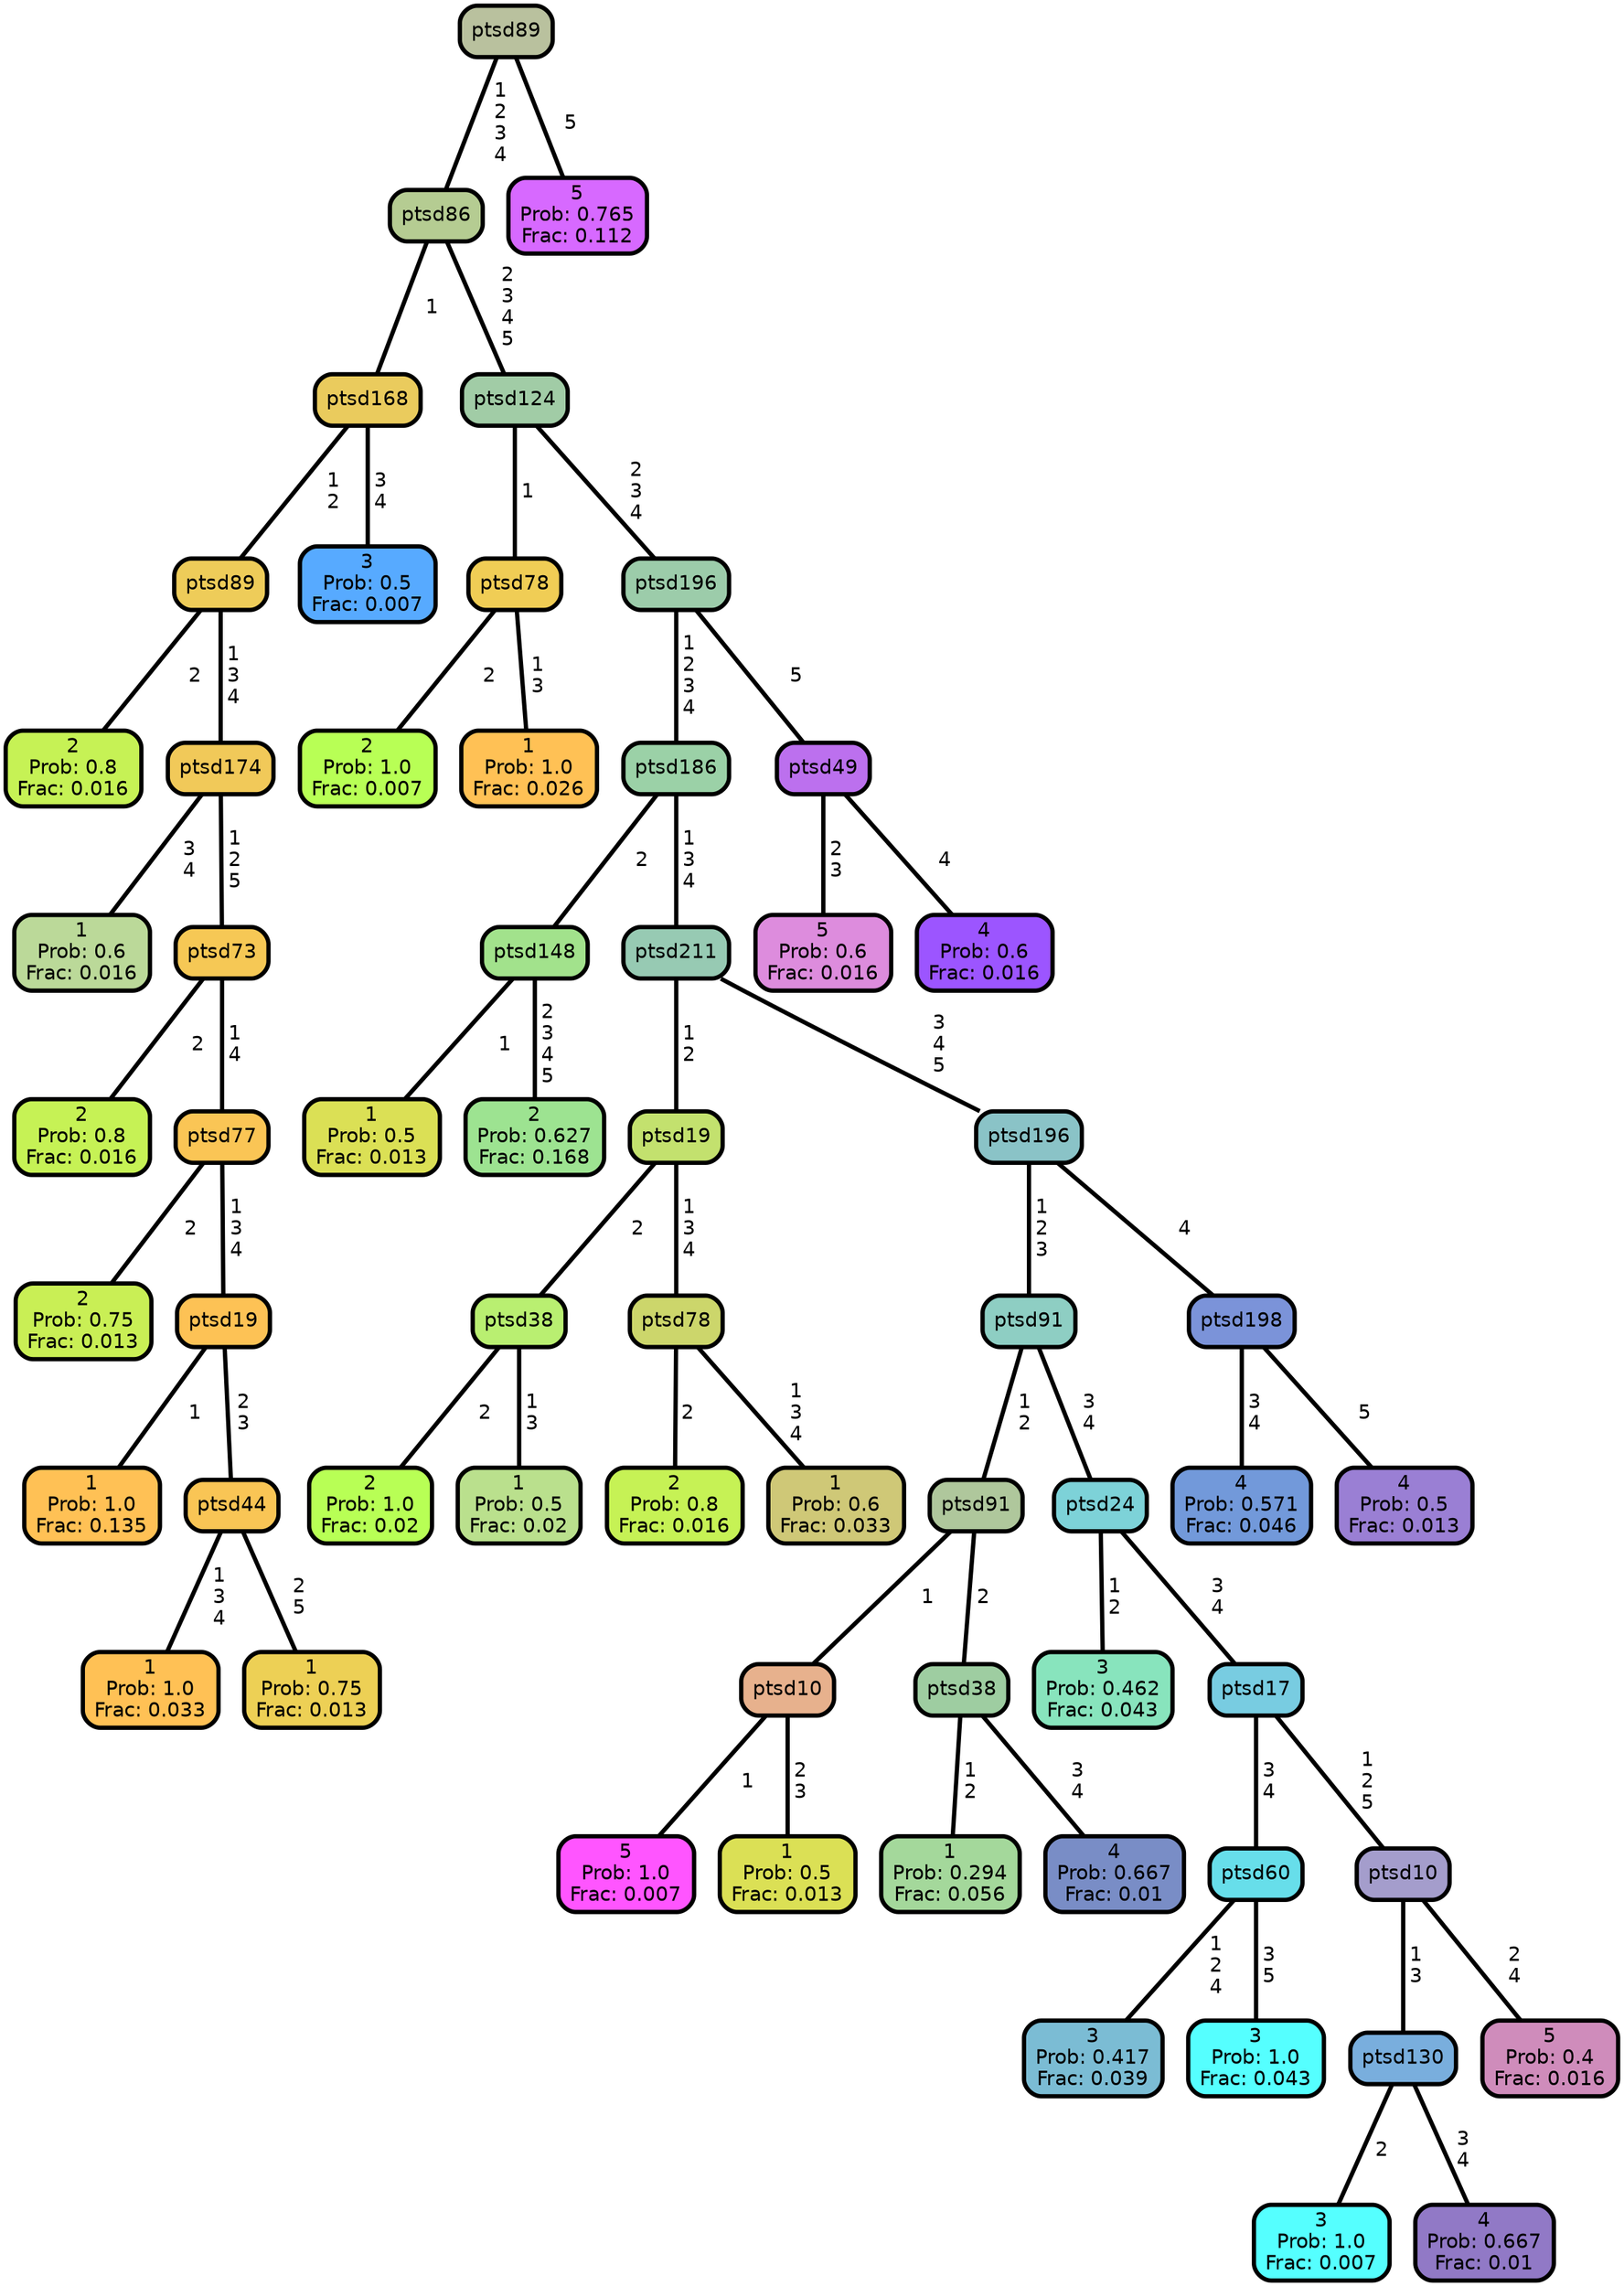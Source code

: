 graph Tree {
node [shape=box, style="filled, rounded",color="black",penwidth="3",fontcolor="black",                 fontname=helvetica] ;
graph [ranksep="0 equally", splines=straight,                 bgcolor=transparent, dpi=60] ;
edge [fontname=helvetica, color=black] ;
0 [label="2
Prob: 0.8
Frac: 0.016", fillcolor="#c6f255"] ;
1 [label="ptsd89",href=".//ptsd89.svg", fillcolor="#eecc59"] ;
2 [label="1
Prob: 0.6
Frac: 0.016", fillcolor="#bbd999"] ;
3 [label="ptsd174",href=".//ptsd174.svg", fillcolor="#f1c959"] ;
4 [label="2
Prob: 0.8
Frac: 0.016", fillcolor="#c6f255"] ;
5 [label="ptsd73",href=".//ptsd73.svg", fillcolor="#f6c855"] ;
6 [label="2
Prob: 0.75
Frac: 0.013", fillcolor="#c9ef55"] ;
7 [label="ptsd77",href=".//ptsd77.svg", fillcolor="#fac555"] ;
8 [label="1
Prob: 1.0
Frac: 0.135", fillcolor="#ffc155"] ;
9 [label="ptsd19",href=".//ptsd19.svg", fillcolor="#fdc255"] ;
10 [label="1
Prob: 1.0
Frac: 0.033", fillcolor="#ffc155"] ;
11 [label="ptsd44",href=".//ptsd44.svg", fillcolor="#f9c555"] ;
12 [label="1
Prob: 0.75
Frac: 0.013", fillcolor="#edd055"] ;
13 [label="ptsd168",href=".//ptsd168.svg", fillcolor="#eacb5d"] ;
14 [label="3
Prob: 0.5
Frac: 0.007", fillcolor="#57aaff"] ;
15 [label="ptsd86",href=".//ptsd86.svg", fillcolor="#b5cc92"] ;
16 [label="2
Prob: 1.0
Frac: 0.007", fillcolor="#b8ff55"] ;
17 [label="ptsd78",href=".//ptsd78.svg", fillcolor="#f0cd55"] ;
18 [label="1
Prob: 1.0
Frac: 0.026", fillcolor="#ffc155"] ;
19 [label="ptsd124",href=".//ptsd124.svg", fillcolor="#a1cca6"] ;
20 [label="1
Prob: 0.5
Frac: 0.013", fillcolor="#dbe055"] ;
21 [label="ptsd148",href=".//ptsd148.svg", fillcolor="#a2e28c"] ;
22 [label="2
Prob: 0.627
Frac: 0.168", fillcolor="#9de391"] ;
23 [label="ptsd186",href=".//ptsd186.svg", fillcolor="#9bd1a7"] ;
24 [label="2
Prob: 1.0
Frac: 0.02", fillcolor="#b8ff55"] ;
25 [label="ptsd38",href=".//ptsd38.svg", fillcolor="#b9ef71"] ;
26 [label="1
Prob: 0.5
Frac: 0.02", fillcolor="#bae08d"] ;
27 [label="ptsd19",href=".//ptsd19.svg", fillcolor="#c3e16e"] ;
28 [label="2
Prob: 0.8
Frac: 0.016", fillcolor="#c6f255"] ;
29 [label="ptsd78",href=".//ptsd78.svg", fillcolor="#ccd66b"] ;
30 [label="1
Prob: 0.6
Frac: 0.033", fillcolor="#cfc877"] ;
31 [label="ptsd211",href=".//ptsd211.svg", fillcolor="#97cab3"] ;
32 [label="5
Prob: 1.0
Frac: 0.007", fillcolor="#ff55ff"] ;
33 [label="ptsd10",href=".//ptsd10.svg", fillcolor="#e7b18d"] ;
34 [label="1
Prob: 0.5
Frac: 0.013", fillcolor="#dbe055"] ;
35 [label="ptsd91",href=".//ptsd91.svg", fillcolor="#afc79c"] ;
36 [label="1
Prob: 0.294
Frac: 0.056", fillcolor="#a4d89b"] ;
37 [label="ptsd38",href=".//ptsd38.svg", fillcolor="#9ecda1"] ;
38 [label="4
Prob: 0.667
Frac: 0.01", fillcolor="#798dc6"] ;
39 [label="ptsd91",href=".//ptsd91.svg", fillcolor="#8ecec3"] ;
40 [label="3
Prob: 0.462
Frac: 0.043", fillcolor="#88e4bd"] ;
41 [label="ptsd24",href=".//ptsd24.svg", fillcolor="#7dd2d8"] ;
42 [label="3
Prob: 0.417
Frac: 0.039", fillcolor="#7bbcd4"] ;
43 [label="ptsd60",href=".//ptsd60.svg", fillcolor="#67deea"] ;
44 [label="3
Prob: 1.0
Frac: 0.043", fillcolor="#55ffff"] ;
45 [label="ptsd17",href=".//ptsd17.svg", fillcolor="#78cce1"] ;
46 [label="3
Prob: 1.0
Frac: 0.007", fillcolor="#55ffff"] ;
47 [label="ptsd130",href=".//ptsd130.svg", fillcolor="#79aedd"] ;
48 [label="4
Prob: 0.667
Frac: 0.01", fillcolor="#9179c6"] ;
49 [label="ptsd10",href=".//ptsd10.svg", fillcolor="#a49dcc"] ;
50 [label="5
Prob: 0.4
Frac: 0.016", fillcolor="#cf8cbb"] ;
51 [label="ptsd196",href=".//ptsd196.svg", fillcolor="#8ac3c7"] ;
52 [label="4
Prob: 0.571
Frac: 0.046", fillcolor="#7299da"] ;
53 [label="ptsd198",href=".//ptsd198.svg", fillcolor="#7b93d9"] ;
54 [label="4
Prob: 0.5
Frac: 0.013", fillcolor="#9a7fd4"] ;
55 [label="ptsd196",href=".//ptsd196.svg", fillcolor="#9cccaa"] ;
56 [label="5
Prob: 0.6
Frac: 0.016", fillcolor="#dd8cdd"] ;
57 [label="ptsd49",href=".//ptsd49.svg", fillcolor="#bc70ee"] ;
58 [label="4
Prob: 0.6
Frac: 0.016", fillcolor="#9c55ff"] ;
59 [label="ptsd89",href=".//ptsd89.svg", fillcolor="#b9c19e"] ;
60 [label="5
Prob: 0.765
Frac: 0.112", fillcolor="#d769ff"] ;
1 -- 0 [label=" 2",penwidth=3] ;
1 -- 3 [label=" 1\n 3\n 4",penwidth=3] ;
3 -- 2 [label=" 3\n 4",penwidth=3] ;
3 -- 5 [label=" 1\n 2\n 5",penwidth=3] ;
5 -- 4 [label=" 2",penwidth=3] ;
5 -- 7 [label=" 1\n 4",penwidth=3] ;
7 -- 6 [label=" 2",penwidth=3] ;
7 -- 9 [label=" 1\n 3\n 4",penwidth=3] ;
9 -- 8 [label=" 1",penwidth=3] ;
9 -- 11 [label=" 2\n 3",penwidth=3] ;
11 -- 10 [label=" 1\n 3\n 4",penwidth=3] ;
11 -- 12 [label=" 2\n 5",penwidth=3] ;
13 -- 1 [label=" 1\n 2",penwidth=3] ;
13 -- 14 [label=" 3\n 4",penwidth=3] ;
15 -- 13 [label=" 1",penwidth=3] ;
15 -- 19 [label=" 2\n 3\n 4\n 5",penwidth=3] ;
17 -- 16 [label=" 2",penwidth=3] ;
17 -- 18 [label=" 1\n 3",penwidth=3] ;
19 -- 17 [label=" 1",penwidth=3] ;
19 -- 55 [label=" 2\n 3\n 4",penwidth=3] ;
21 -- 20 [label=" 1",penwidth=3] ;
21 -- 22 [label=" 2\n 3\n 4\n 5",penwidth=3] ;
23 -- 21 [label=" 2",penwidth=3] ;
23 -- 31 [label=" 1\n 3\n 4",penwidth=3] ;
25 -- 24 [label=" 2",penwidth=3] ;
25 -- 26 [label=" 1\n 3",penwidth=3] ;
27 -- 25 [label=" 2",penwidth=3] ;
27 -- 29 [label=" 1\n 3\n 4",penwidth=3] ;
29 -- 28 [label=" 2",penwidth=3] ;
29 -- 30 [label=" 1\n 3\n 4",penwidth=3] ;
31 -- 27 [label=" 1\n 2",penwidth=3] ;
31 -- 51 [label=" 3\n 4\n 5",penwidth=3] ;
33 -- 32 [label=" 1",penwidth=3] ;
33 -- 34 [label=" 2\n 3",penwidth=3] ;
35 -- 33 [label=" 1",penwidth=3] ;
35 -- 37 [label=" 2",penwidth=3] ;
37 -- 36 [label=" 1\n 2",penwidth=3] ;
37 -- 38 [label=" 3\n 4",penwidth=3] ;
39 -- 35 [label=" 1\n 2",penwidth=3] ;
39 -- 41 [label=" 3\n 4",penwidth=3] ;
41 -- 40 [label=" 1\n 2",penwidth=3] ;
41 -- 45 [label=" 3\n 4",penwidth=3] ;
43 -- 42 [label=" 1\n 2\n 4",penwidth=3] ;
43 -- 44 [label=" 3\n 5",penwidth=3] ;
45 -- 43 [label=" 3\n 4",penwidth=3] ;
45 -- 49 [label=" 1\n 2\n 5",penwidth=3] ;
47 -- 46 [label=" 2",penwidth=3] ;
47 -- 48 [label=" 3\n 4",penwidth=3] ;
49 -- 47 [label=" 1\n 3",penwidth=3] ;
49 -- 50 [label=" 2\n 4",penwidth=3] ;
51 -- 39 [label=" 1\n 2\n 3",penwidth=3] ;
51 -- 53 [label=" 4",penwidth=3] ;
53 -- 52 [label=" 3\n 4",penwidth=3] ;
53 -- 54 [label=" 5",penwidth=3] ;
55 -- 23 [label=" 1\n 2\n 3\n 4",penwidth=3] ;
55 -- 57 [label=" 5",penwidth=3] ;
57 -- 56 [label=" 2\n 3",penwidth=3] ;
57 -- 58 [label=" 4",penwidth=3] ;
59 -- 15 [label=" 1\n 2\n 3\n 4",penwidth=3] ;
59 -- 60 [label=" 5",penwidth=3] ;
{rank = same;}}